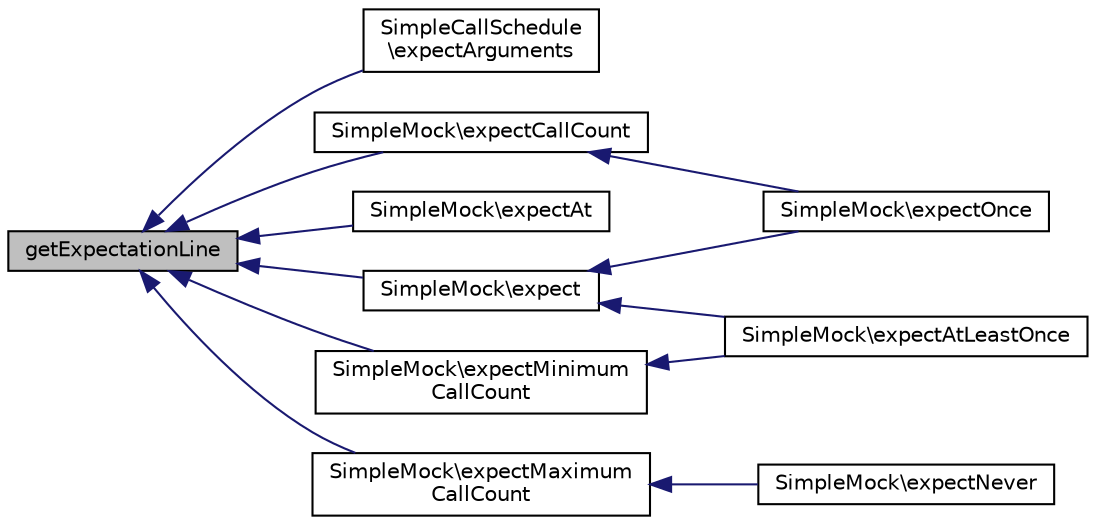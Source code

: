 digraph "getExpectationLine"
{
  edge [fontname="Helvetica",fontsize="10",labelfontname="Helvetica",labelfontsize="10"];
  node [fontname="Helvetica",fontsize="10",shape=record];
  rankdir="LR";
  Node1 [label="getExpectationLine",height=0.2,width=0.4,color="black", fillcolor="grey75", style="filled" fontcolor="black"];
  Node1 -> Node2 [dir="back",color="midnightblue",fontsize="10",style="solid",fontname="Helvetica"];
  Node2 [label="SimpleCallSchedule\l\\expectArguments",height=0.2,width=0.4,color="black", fillcolor="white", style="filled",URL="$class_simple_call_schedule.html#a62dcc3d6294d11560725d4e66852749a"];
  Node1 -> Node3 [dir="back",color="midnightblue",fontsize="10",style="solid",fontname="Helvetica"];
  Node3 [label="SimpleMock\\expect",height=0.2,width=0.4,color="black", fillcolor="white", style="filled",URL="$class_simple_mock.html#a388a6138e4309a29d701d1a868aacd1e"];
  Node3 -> Node4 [dir="back",color="midnightblue",fontsize="10",style="solid",fontname="Helvetica"];
  Node4 [label="SimpleMock\\expectOnce",height=0.2,width=0.4,color="black", fillcolor="white", style="filled",URL="$class_simple_mock.html#ae2d9ef313ed087c4c85d5fc9c5b5658c"];
  Node3 -> Node5 [dir="back",color="midnightblue",fontsize="10",style="solid",fontname="Helvetica"];
  Node5 [label="SimpleMock\\expectAtLeastOnce",height=0.2,width=0.4,color="black", fillcolor="white", style="filled",URL="$class_simple_mock.html#ae2f62a01a49e4e1c22cf713925f942d4"];
  Node1 -> Node6 [dir="back",color="midnightblue",fontsize="10",style="solid",fontname="Helvetica"];
  Node6 [label="SimpleMock\\expectAt",height=0.2,width=0.4,color="black", fillcolor="white", style="filled",URL="$class_simple_mock.html#a624ee9fd5b14c15570efa6ad1b7775ca"];
  Node1 -> Node7 [dir="back",color="midnightblue",fontsize="10",style="solid",fontname="Helvetica"];
  Node7 [label="SimpleMock\\expectCallCount",height=0.2,width=0.4,color="black", fillcolor="white", style="filled",URL="$class_simple_mock.html#a91a30f1b440f00fb0a869fee5b31b72c"];
  Node7 -> Node4 [dir="back",color="midnightblue",fontsize="10",style="solid",fontname="Helvetica"];
  Node1 -> Node8 [dir="back",color="midnightblue",fontsize="10",style="solid",fontname="Helvetica"];
  Node8 [label="SimpleMock\\expectMaximum\lCallCount",height=0.2,width=0.4,color="black", fillcolor="white", style="filled",URL="$class_simple_mock.html#a475b6700aabb33a964539204778ebf75"];
  Node8 -> Node9 [dir="back",color="midnightblue",fontsize="10",style="solid",fontname="Helvetica"];
  Node9 [label="SimpleMock\\expectNever",height=0.2,width=0.4,color="black", fillcolor="white", style="filled",URL="$class_simple_mock.html#a2d88caedfcd445f3c48f3c9e925417d0"];
  Node1 -> Node10 [dir="back",color="midnightblue",fontsize="10",style="solid",fontname="Helvetica"];
  Node10 [label="SimpleMock\\expectMinimum\lCallCount",height=0.2,width=0.4,color="black", fillcolor="white", style="filled",URL="$class_simple_mock.html#a12961248a297982e17d1a25e8deaaa6b"];
  Node10 -> Node5 [dir="back",color="midnightblue",fontsize="10",style="solid",fontname="Helvetica"];
}
